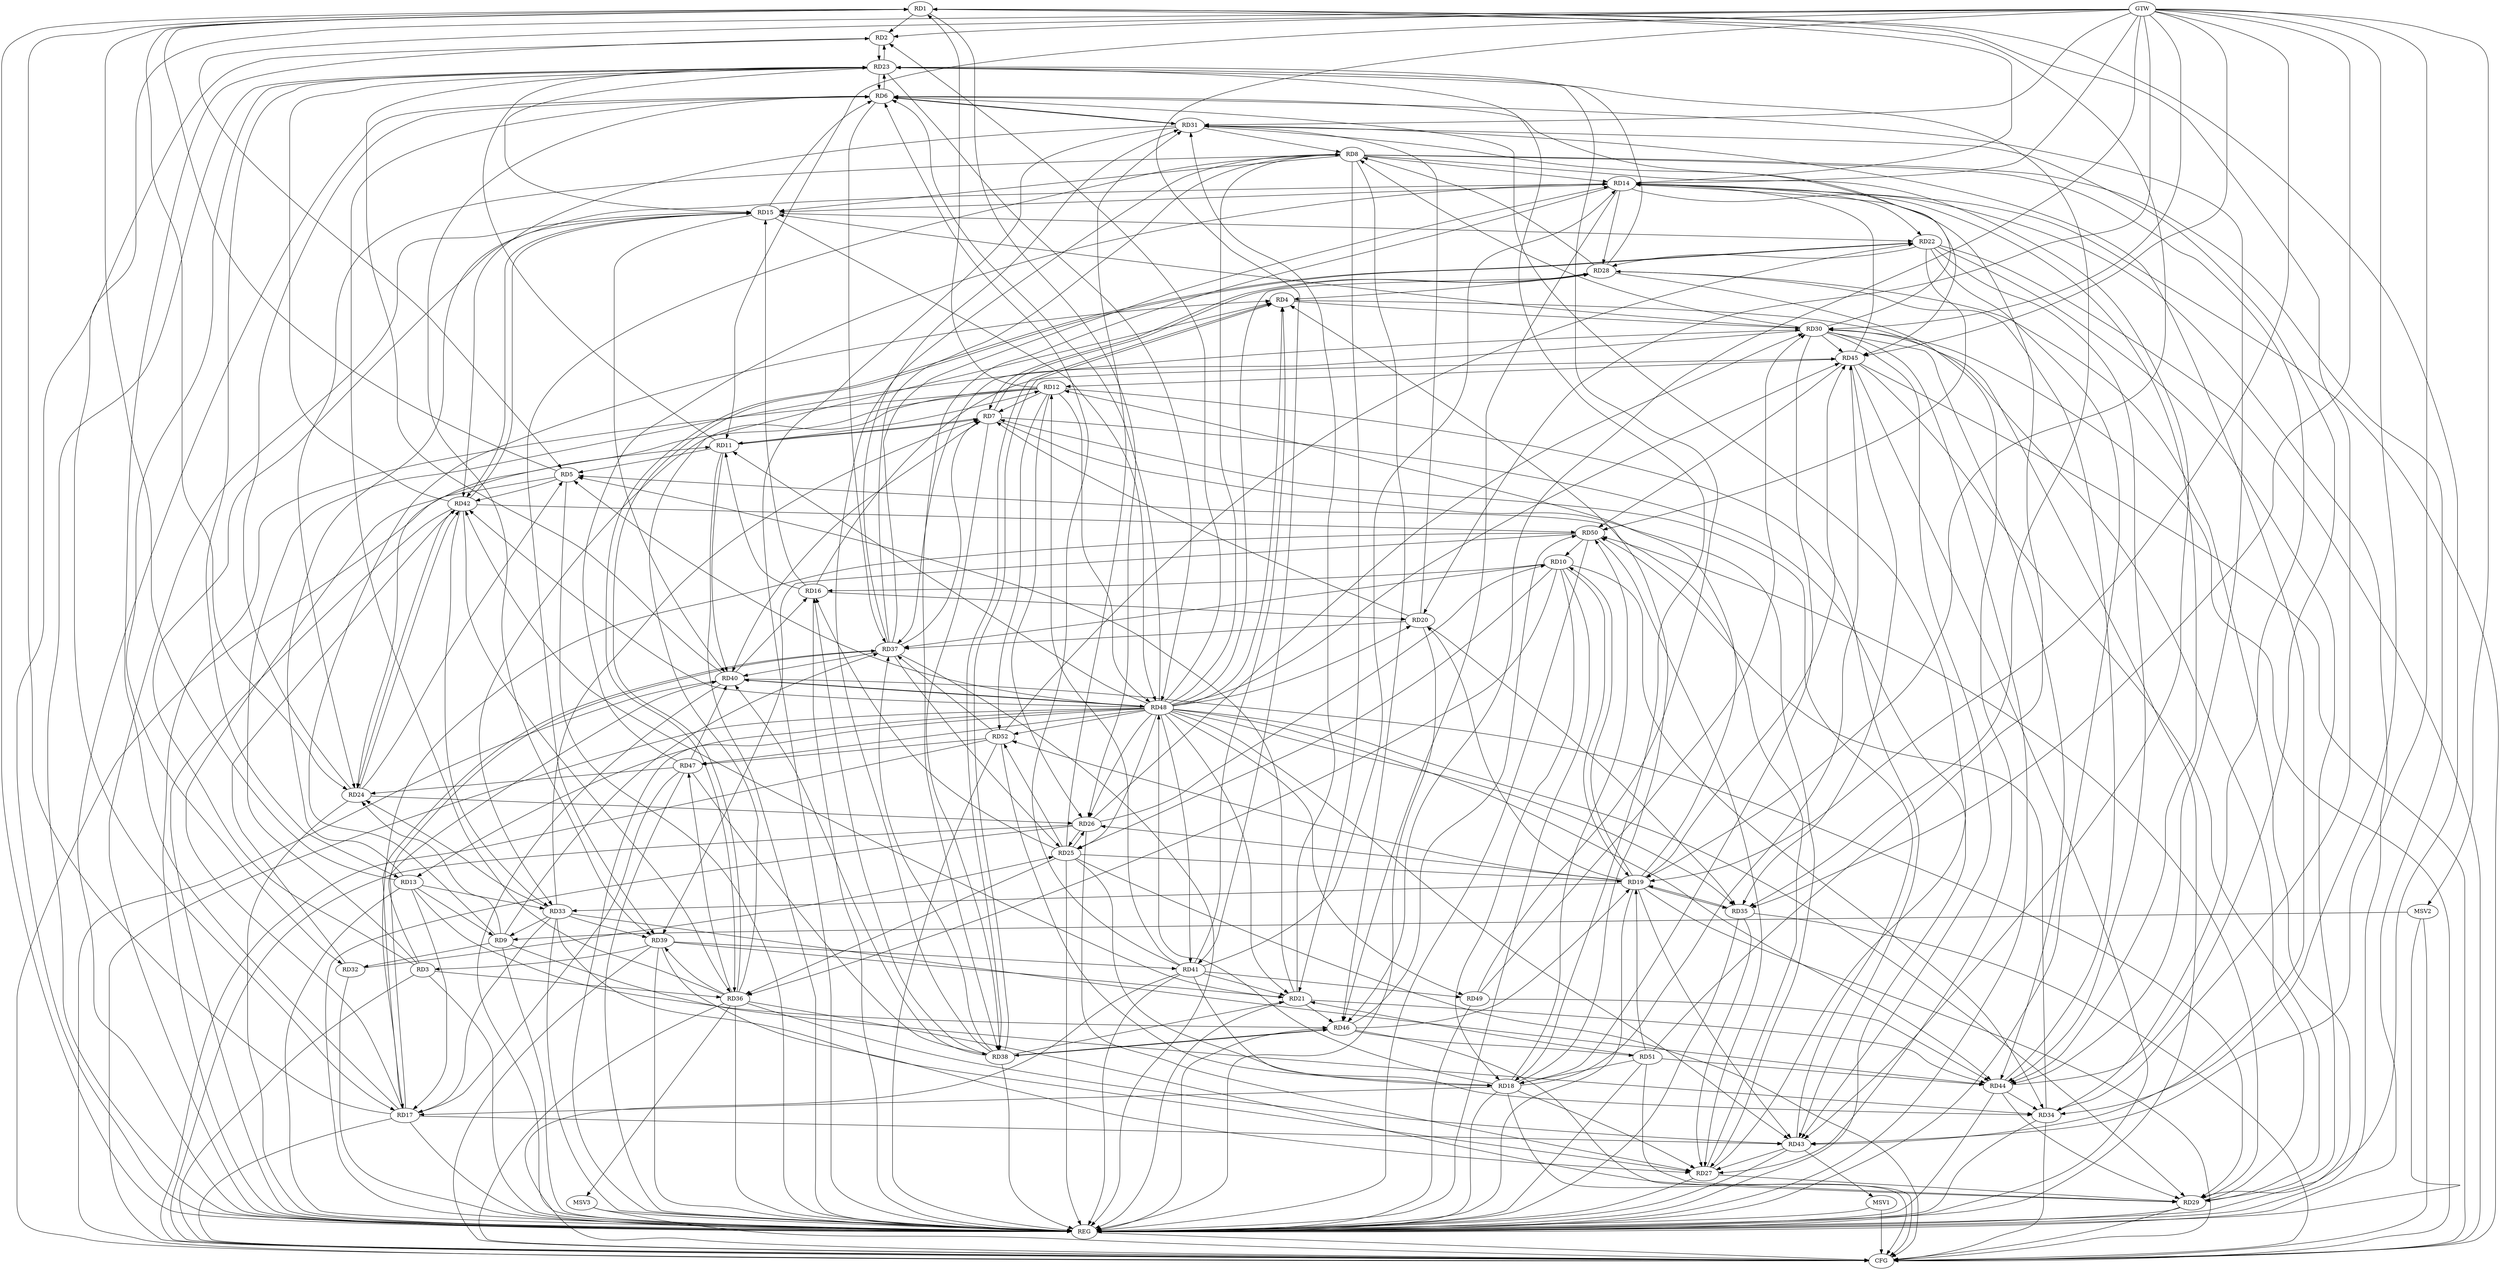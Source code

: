 strict digraph G {
  RD1 [ label="RD1" ];
  RD2 [ label="RD2" ];
  RD3 [ label="RD3" ];
  RD4 [ label="RD4" ];
  RD5 [ label="RD5" ];
  RD6 [ label="RD6" ];
  RD7 [ label="RD7" ];
  RD8 [ label="RD8" ];
  RD9 [ label="RD9" ];
  RD10 [ label="RD10" ];
  RD11 [ label="RD11" ];
  RD12 [ label="RD12" ];
  RD13 [ label="RD13" ];
  RD14 [ label="RD14" ];
  RD15 [ label="RD15" ];
  RD16 [ label="RD16" ];
  RD17 [ label="RD17" ];
  RD18 [ label="RD18" ];
  RD19 [ label="RD19" ];
  RD20 [ label="RD20" ];
  RD21 [ label="RD21" ];
  RD22 [ label="RD22" ];
  RD23 [ label="RD23" ];
  RD24 [ label="RD24" ];
  RD25 [ label="RD25" ];
  RD26 [ label="RD26" ];
  RD27 [ label="RD27" ];
  RD28 [ label="RD28" ];
  RD29 [ label="RD29" ];
  RD30 [ label="RD30" ];
  RD31 [ label="RD31" ];
  RD32 [ label="RD32" ];
  RD33 [ label="RD33" ];
  RD34 [ label="RD34" ];
  RD35 [ label="RD35" ];
  RD36 [ label="RD36" ];
  RD37 [ label="RD37" ];
  RD38 [ label="RD38" ];
  RD39 [ label="RD39" ];
  RD40 [ label="RD40" ];
  RD41 [ label="RD41" ];
  RD42 [ label="RD42" ];
  RD43 [ label="RD43" ];
  RD44 [ label="RD44" ];
  RD45 [ label="RD45" ];
  RD46 [ label="RD46" ];
  RD47 [ label="RD47" ];
  RD48 [ label="RD48" ];
  RD49 [ label="RD49" ];
  RD50 [ label="RD50" ];
  RD51 [ label="RD51" ];
  RD52 [ label="RD52" ];
  GTW [ label="GTW" ];
  REG [ label="REG" ];
  CFG [ label="CFG" ];
  MSV1 [ label="MSV1" ];
  MSV2 [ label="MSV2" ];
  MSV3 [ label="MSV3" ];
  RD1 -> RD2;
  RD5 -> RD1;
  RD12 -> RD1;
  RD13 -> RD1;
  RD14 -> RD1;
  RD17 -> RD1;
  RD1 -> RD19;
  RD1 -> RD24;
  RD1 -> RD26;
  RD1 -> RD29;
  RD34 -> RD1;
  RD17 -> RD2;
  RD2 -> RD23;
  RD23 -> RD2;
  RD3 -> RD15;
  RD3 -> RD30;
  RD3 -> RD36;
  RD39 -> RD3;
  RD3 -> RD40;
  RD9 -> RD4;
  RD18 -> RD4;
  RD28 -> RD4;
  RD4 -> RD30;
  RD36 -> RD4;
  RD4 -> RD38;
  RD38 -> RD4;
  RD41 -> RD4;
  RD48 -> RD4;
  RD11 -> RD5;
  RD21 -> RD5;
  RD24 -> RD5;
  RD27 -> RD5;
  RD5 -> RD42;
  RD48 -> RD5;
  RD15 -> RD6;
  RD6 -> RD23;
  RD23 -> RD6;
  RD24 -> RD6;
  RD27 -> RD6;
  RD30 -> RD6;
  RD6 -> RD31;
  RD31 -> RD6;
  RD36 -> RD6;
  RD6 -> RD37;
  RD6 -> RD39;
  RD41 -> RD6;
  RD6 -> RD44;
  RD48 -> RD6;
  RD7 -> RD11;
  RD11 -> RD7;
  RD12 -> RD7;
  RD20 -> RD7;
  RD7 -> RD27;
  RD7 -> RD28;
  RD28 -> RD7;
  RD33 -> RD7;
  RD37 -> RD7;
  RD7 -> RD38;
  RD7 -> RD40;
  RD43 -> RD7;
  RD8 -> RD14;
  RD8 -> RD15;
  RD8 -> RD21;
  RD8 -> RD24;
  RD28 -> RD8;
  RD30 -> RD8;
  RD31 -> RD8;
  RD8 -> RD34;
  RD37 -> RD8;
  RD38 -> RD8;
  RD8 -> RD39;
  RD8 -> RD43;
  RD8 -> RD46;
  RD13 -> RD9;
  RD9 -> RD24;
  RD9 -> RD32;
  RD33 -> RD9;
  RD9 -> RD34;
  RD9 -> RD37;
  RD10 -> RD16;
  RD10 -> RD18;
  RD10 -> RD19;
  RD19 -> RD10;
  RD10 -> RD25;
  RD26 -> RD10;
  RD10 -> RD34;
  RD10 -> RD36;
  RD10 -> RD37;
  RD50 -> RD10;
  RD11 -> RD12;
  RD16 -> RD11;
  RD17 -> RD11;
  RD11 -> RD23;
  RD11 -> RD40;
  RD19 -> RD12;
  RD12 -> RD24;
  RD12 -> RD26;
  RD12 -> RD33;
  RD41 -> RD12;
  RD12 -> RD43;
  RD45 -> RD12;
  RD12 -> RD48;
  RD12 -> RD52;
  RD13 -> RD14;
  RD13 -> RD17;
  RD23 -> RD13;
  RD13 -> RD33;
  RD13 -> RD46;
  RD14 -> RD15;
  RD14 -> RD22;
  RD14 -> RD28;
  RD37 -> RD14;
  RD14 -> RD38;
  RD41 -> RD14;
  RD14 -> RD44;
  RD45 -> RD14;
  RD14 -> RD46;
  RD47 -> RD14;
  RD51 -> RD14;
  RD16 -> RD15;
  RD15 -> RD22;
  RD23 -> RD15;
  RD30 -> RD15;
  RD15 -> RD40;
  RD15 -> RD42;
  RD42 -> RD15;
  RD15 -> RD48;
  RD16 -> RD20;
  RD25 -> RD16;
  RD38 -> RD16;
  RD40 -> RD16;
  RD16 -> RD45;
  RD18 -> RD17;
  RD33 -> RD17;
  RD17 -> RD37;
  RD37 -> RD17;
  RD17 -> RD43;
  RD47 -> RD17;
  RD50 -> RD17;
  RD23 -> RD18;
  RD25 -> RD18;
  RD18 -> RD27;
  RD30 -> RD18;
  RD18 -> RD45;
  RD18 -> RD48;
  RD18 -> RD50;
  RD51 -> RD18;
  RD52 -> RD18;
  RD19 -> RD20;
  RD25 -> RD19;
  RD19 -> RD26;
  RD19 -> RD33;
  RD19 -> RD35;
  RD35 -> RD19;
  RD19 -> RD43;
  RD19 -> RD45;
  RD46 -> RD19;
  RD51 -> RD19;
  RD19 -> RD52;
  RD20 -> RD31;
  RD20 -> RD35;
  RD20 -> RD37;
  RD21 -> RD31;
  RD38 -> RD21;
  RD39 -> RD21;
  RD41 -> RD21;
  RD21 -> RD42;
  RD21 -> RD44;
  RD21 -> RD46;
  RD48 -> RD21;
  RD51 -> RD21;
  RD22 -> RD28;
  RD22 -> RD29;
  RD22 -> RD36;
  RD36 -> RD22;
  RD22 -> RD44;
  RD22 -> RD50;
  RD52 -> RD22;
  RD28 -> RD23;
  RD23 -> RD32;
  RD23 -> RD35;
  RD40 -> RD23;
  RD42 -> RD23;
  RD23 -> RD48;
  RD49 -> RD23;
  RD24 -> RD26;
  RD33 -> RD24;
  RD24 -> RD42;
  RD42 -> RD24;
  RD47 -> RD24;
  RD25 -> RD26;
  RD26 -> RD25;
  RD25 -> RD31;
  RD32 -> RD25;
  RD25 -> RD36;
  RD37 -> RD25;
  RD25 -> RD52;
  RD26 -> RD27;
  RD26 -> RD30;
  RD28 -> RD27;
  RD27 -> RD29;
  RD33 -> RD27;
  RD35 -> RD27;
  RD39 -> RD27;
  RD43 -> RD27;
  RD50 -> RD27;
  RD44 -> RD28;
  RD48 -> RD28;
  RD29 -> RD30;
  RD36 -> RD29;
  RD40 -> RD29;
  RD44 -> RD29;
  RD45 -> RD29;
  RD48 -> RD29;
  RD29 -> RD50;
  RD51 -> RD29;
  RD30 -> RD37;
  RD30 -> RD43;
  RD30 -> RD44;
  RD30 -> RD45;
  RD49 -> RD30;
  RD37 -> RD31;
  RD31 -> RD42;
  RD31 -> RD43;
  RD44 -> RD31;
  RD31 -> RD45;
  RD32 -> RD42;
  RD33 -> RD39;
  RD42 -> RD33;
  RD33 -> RD44;
  RD41 -> RD34;
  RD44 -> RD34;
  RD34 -> RD50;
  RD45 -> RD35;
  RD36 -> RD39;
  RD42 -> RD36;
  RD36 -> RD43;
  RD36 -> RD47;
  RD38 -> RD37;
  RD37 -> RD40;
  RD52 -> RD37;
  RD38 -> RD40;
  RD38 -> RD46;
  RD46 -> RD38;
  RD47 -> RD38;
  RD39 -> RD41;
  RD50 -> RD39;
  RD47 -> RD40;
  RD40 -> RD48;
  RD48 -> RD41;
  RD41 -> RD49;
  RD42 -> RD50;
  RD48 -> RD43;
  RD48 -> RD44;
  RD49 -> RD44;
  RD51 -> RD44;
  RD45 -> RD50;
  RD46 -> RD50;
  RD46 -> RD51;
  RD48 -> RD47;
  RD52 -> RD47;
  RD48 -> RD52;
  GTW -> RD20;
  GTW -> RD14;
  GTW -> RD45;
  GTW -> RD30;
  GTW -> RD35;
  GTW -> RD11;
  GTW -> RD19;
  GTW -> RD17;
  GTW -> RD46;
  GTW -> RD41;
  GTW -> RD43;
  GTW -> RD2;
  GTW -> RD34;
  GTW -> RD31;
  GTW -> RD5;
  RD1 -> REG;
  RD2 -> REG;
  RD3 -> REG;
  RD4 -> REG;
  RD5 -> REG;
  RD6 -> REG;
  RD7 -> REG;
  RD8 -> REG;
  RD9 -> REG;
  RD10 -> REG;
  RD11 -> REG;
  RD12 -> REG;
  RD13 -> REG;
  RD14 -> REG;
  RD15 -> REG;
  RD16 -> REG;
  RD17 -> REG;
  RD18 -> REG;
  RD19 -> REG;
  RD20 -> REG;
  RD21 -> REG;
  RD22 -> REG;
  RD23 -> REG;
  RD24 -> REG;
  RD25 -> REG;
  RD26 -> REG;
  RD27 -> REG;
  RD28 -> REG;
  RD29 -> REG;
  RD30 -> REG;
  RD31 -> REG;
  RD32 -> REG;
  RD33 -> REG;
  RD34 -> REG;
  RD35 -> REG;
  RD36 -> REG;
  RD37 -> REG;
  RD38 -> REG;
  RD39 -> REG;
  RD40 -> REG;
  RD41 -> REG;
  RD42 -> REG;
  RD43 -> REG;
  RD44 -> REG;
  RD45 -> REG;
  RD46 -> REG;
  RD47 -> REG;
  RD48 -> REG;
  RD49 -> REG;
  RD50 -> REG;
  RD51 -> REG;
  RD52 -> REG;
  RD3 -> CFG;
  RD5 -> CFG;
  RD17 -> CFG;
  RD46 -> CFG;
  RD39 -> CFG;
  RD36 -> CFG;
  RD18 -> CFG;
  RD34 -> CFG;
  RD14 -> CFG;
  RD41 -> CFG;
  RD26 -> CFG;
  RD19 -> CFG;
  RD30 -> CFG;
  RD25 -> CFG;
  RD52 -> CFG;
  RD45 -> CFG;
  RD29 -> CFG;
  RD22 -> CFG;
  RD40 -> CFG;
  RD35 -> CFG;
  REG -> CFG;
  RD48 -> CFG;
  RD48 -> RD25;
  RD48 -> RD26;
  RD48 -> RD13;
  RD48 -> RD11;
  RD48 -> RD8;
  RD48 -> RD49;
  RD48 -> RD40;
  RD48 -> RD42;
  RD48 -> RD2;
  RD48 -> RD35;
  RD48 -> RD20;
  RD48 -> RD45;
  RD43 -> MSV1;
  MSV1 -> REG;
  MSV1 -> CFG;
  MSV2 -> RD9;
  GTW -> MSV2;
  MSV2 -> REG;
  MSV2 -> CFG;
  RD36 -> MSV3;
  MSV3 -> REG;
  MSV3 -> CFG;
}
